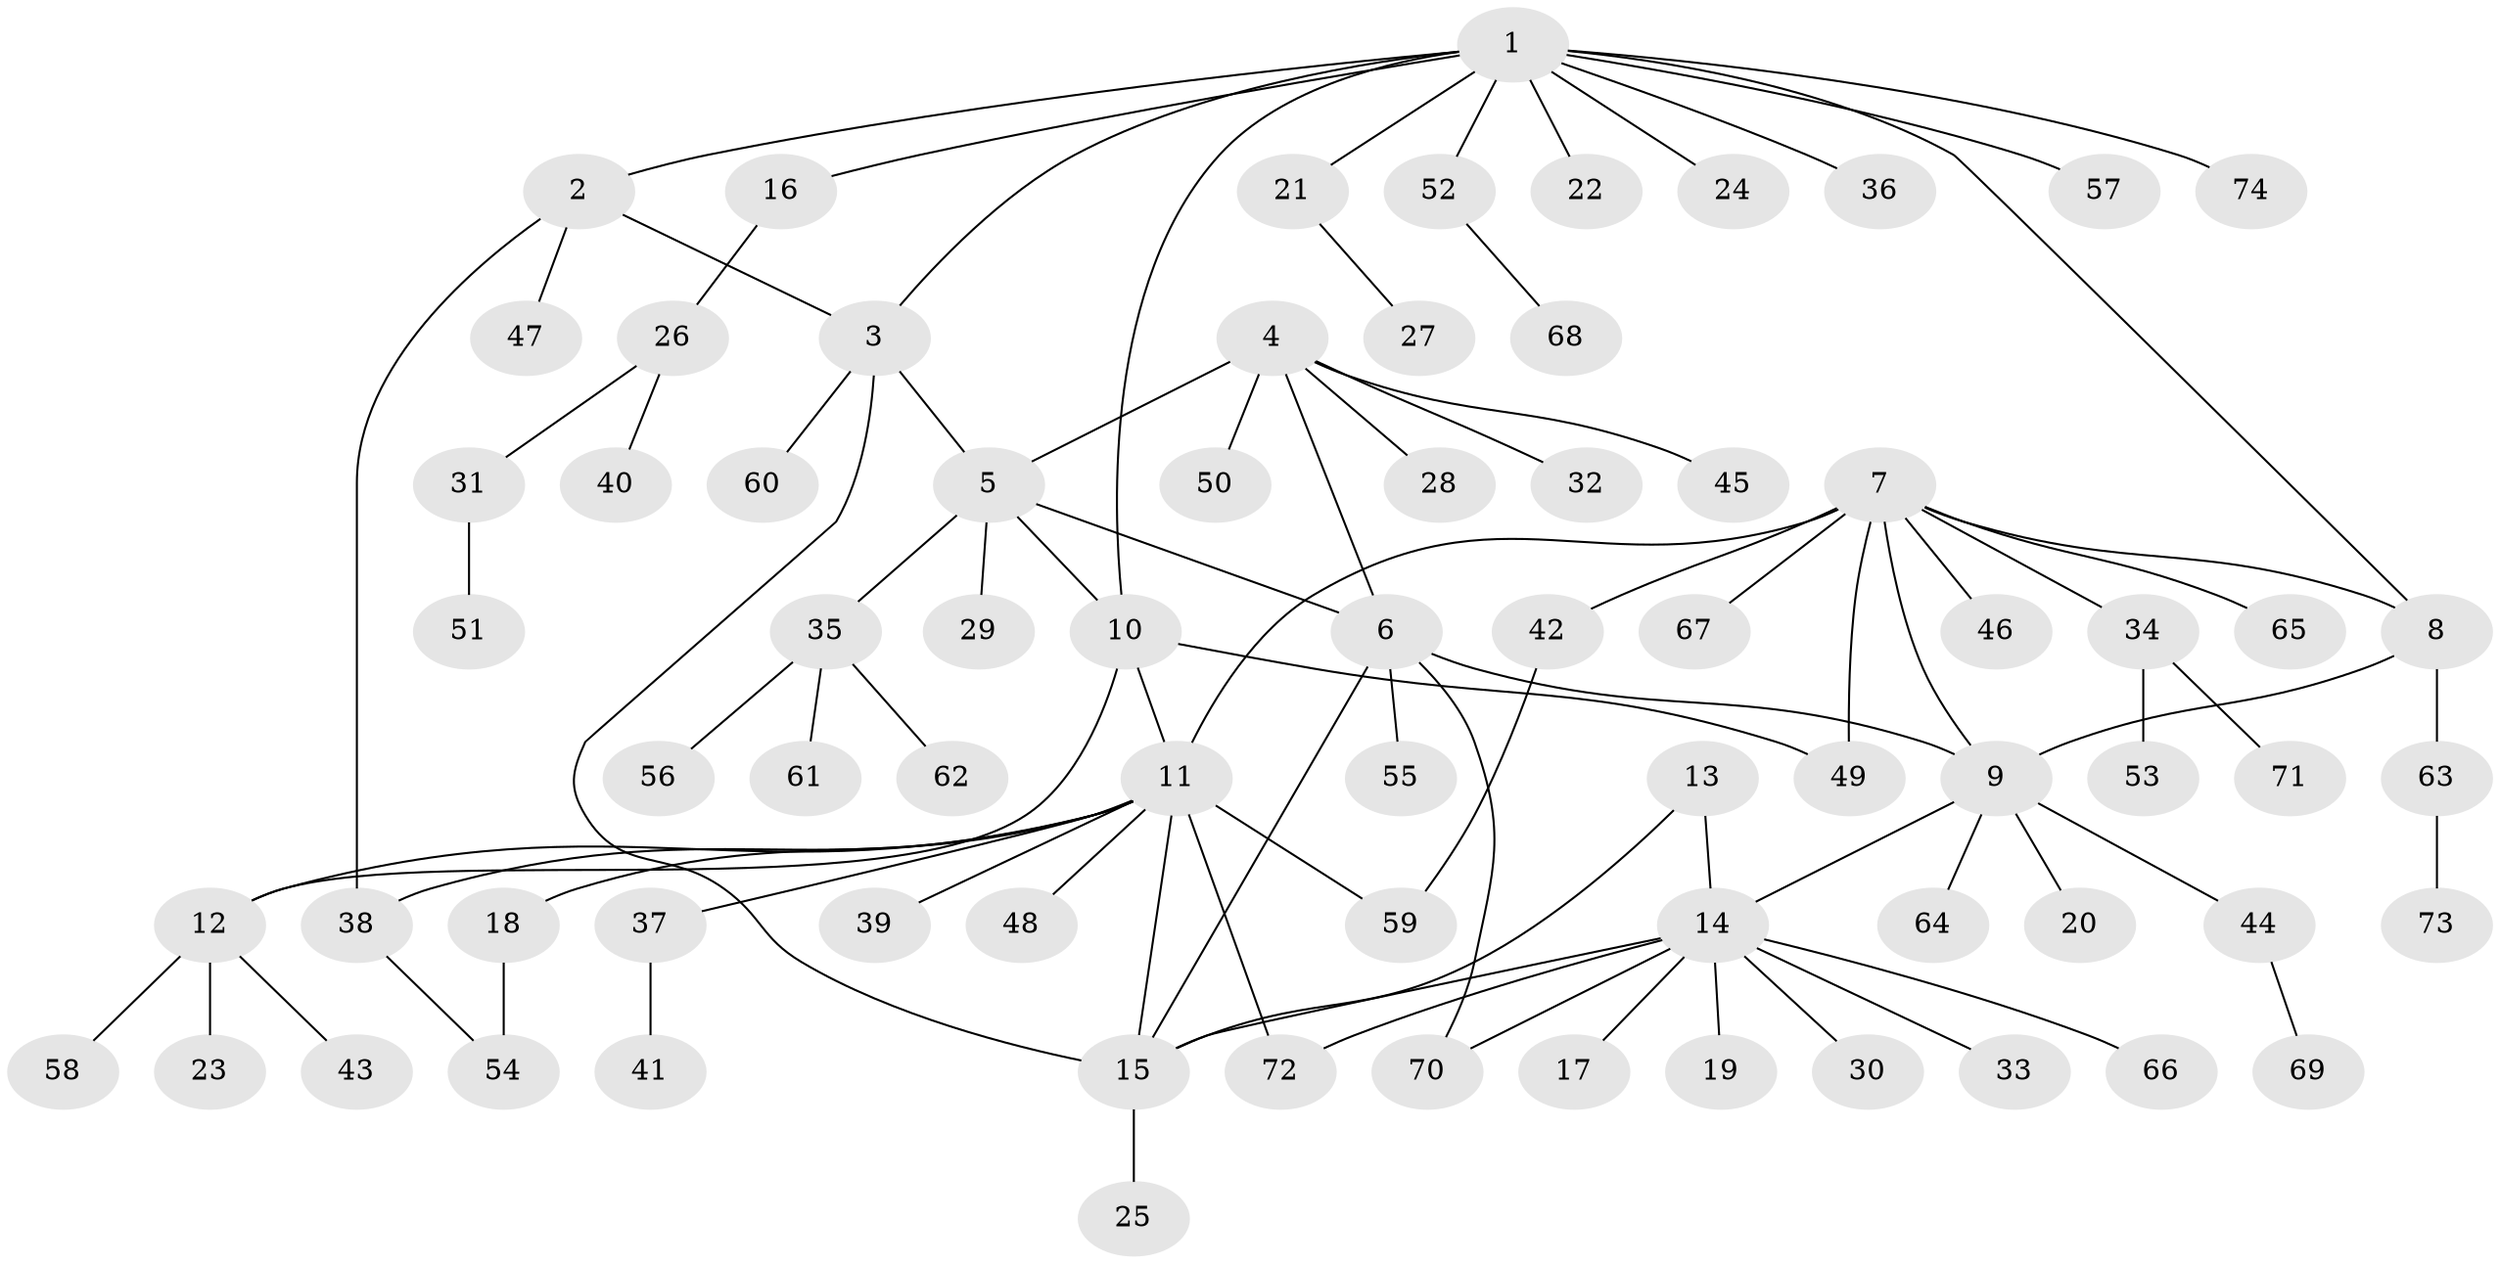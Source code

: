 // coarse degree distribution, {14: 0.01818181818181818, 6: 0.05454545454545454, 5: 0.05454545454545454, 8: 0.01818181818181818, 4: 0.03636363636363636, 10: 0.01818181818181818, 2: 0.16363636363636364, 9: 0.01818181818181818, 3: 0.05454545454545454, 1: 0.5636363636363636}
// Generated by graph-tools (version 1.1) at 2025/42/03/06/25 10:42:13]
// undirected, 74 vertices, 90 edges
graph export_dot {
graph [start="1"]
  node [color=gray90,style=filled];
  1;
  2;
  3;
  4;
  5;
  6;
  7;
  8;
  9;
  10;
  11;
  12;
  13;
  14;
  15;
  16;
  17;
  18;
  19;
  20;
  21;
  22;
  23;
  24;
  25;
  26;
  27;
  28;
  29;
  30;
  31;
  32;
  33;
  34;
  35;
  36;
  37;
  38;
  39;
  40;
  41;
  42;
  43;
  44;
  45;
  46;
  47;
  48;
  49;
  50;
  51;
  52;
  53;
  54;
  55;
  56;
  57;
  58;
  59;
  60;
  61;
  62;
  63;
  64;
  65;
  66;
  67;
  68;
  69;
  70;
  71;
  72;
  73;
  74;
  1 -- 2;
  1 -- 3;
  1 -- 8;
  1 -- 10;
  1 -- 16;
  1 -- 21;
  1 -- 22;
  1 -- 24;
  1 -- 36;
  1 -- 52;
  1 -- 57;
  1 -- 74;
  2 -- 3;
  2 -- 38;
  2 -- 47;
  3 -- 5;
  3 -- 15;
  3 -- 60;
  4 -- 5;
  4 -- 6;
  4 -- 28;
  4 -- 32;
  4 -- 45;
  4 -- 50;
  5 -- 6;
  5 -- 10;
  5 -- 29;
  5 -- 35;
  6 -- 9;
  6 -- 15;
  6 -- 55;
  6 -- 70;
  7 -- 8;
  7 -- 9;
  7 -- 11;
  7 -- 34;
  7 -- 42;
  7 -- 46;
  7 -- 49;
  7 -- 65;
  7 -- 67;
  8 -- 9;
  8 -- 63;
  9 -- 14;
  9 -- 20;
  9 -- 44;
  9 -- 64;
  10 -- 11;
  10 -- 12;
  10 -- 49;
  11 -- 12;
  11 -- 15;
  11 -- 18;
  11 -- 37;
  11 -- 38;
  11 -- 39;
  11 -- 48;
  11 -- 59;
  11 -- 72;
  12 -- 23;
  12 -- 43;
  12 -- 58;
  13 -- 14;
  13 -- 15;
  14 -- 15;
  14 -- 17;
  14 -- 19;
  14 -- 30;
  14 -- 33;
  14 -- 66;
  14 -- 70;
  14 -- 72;
  15 -- 25;
  16 -- 26;
  18 -- 54;
  21 -- 27;
  26 -- 31;
  26 -- 40;
  31 -- 51;
  34 -- 53;
  34 -- 71;
  35 -- 56;
  35 -- 61;
  35 -- 62;
  37 -- 41;
  38 -- 54;
  42 -- 59;
  44 -- 69;
  52 -- 68;
  63 -- 73;
}
